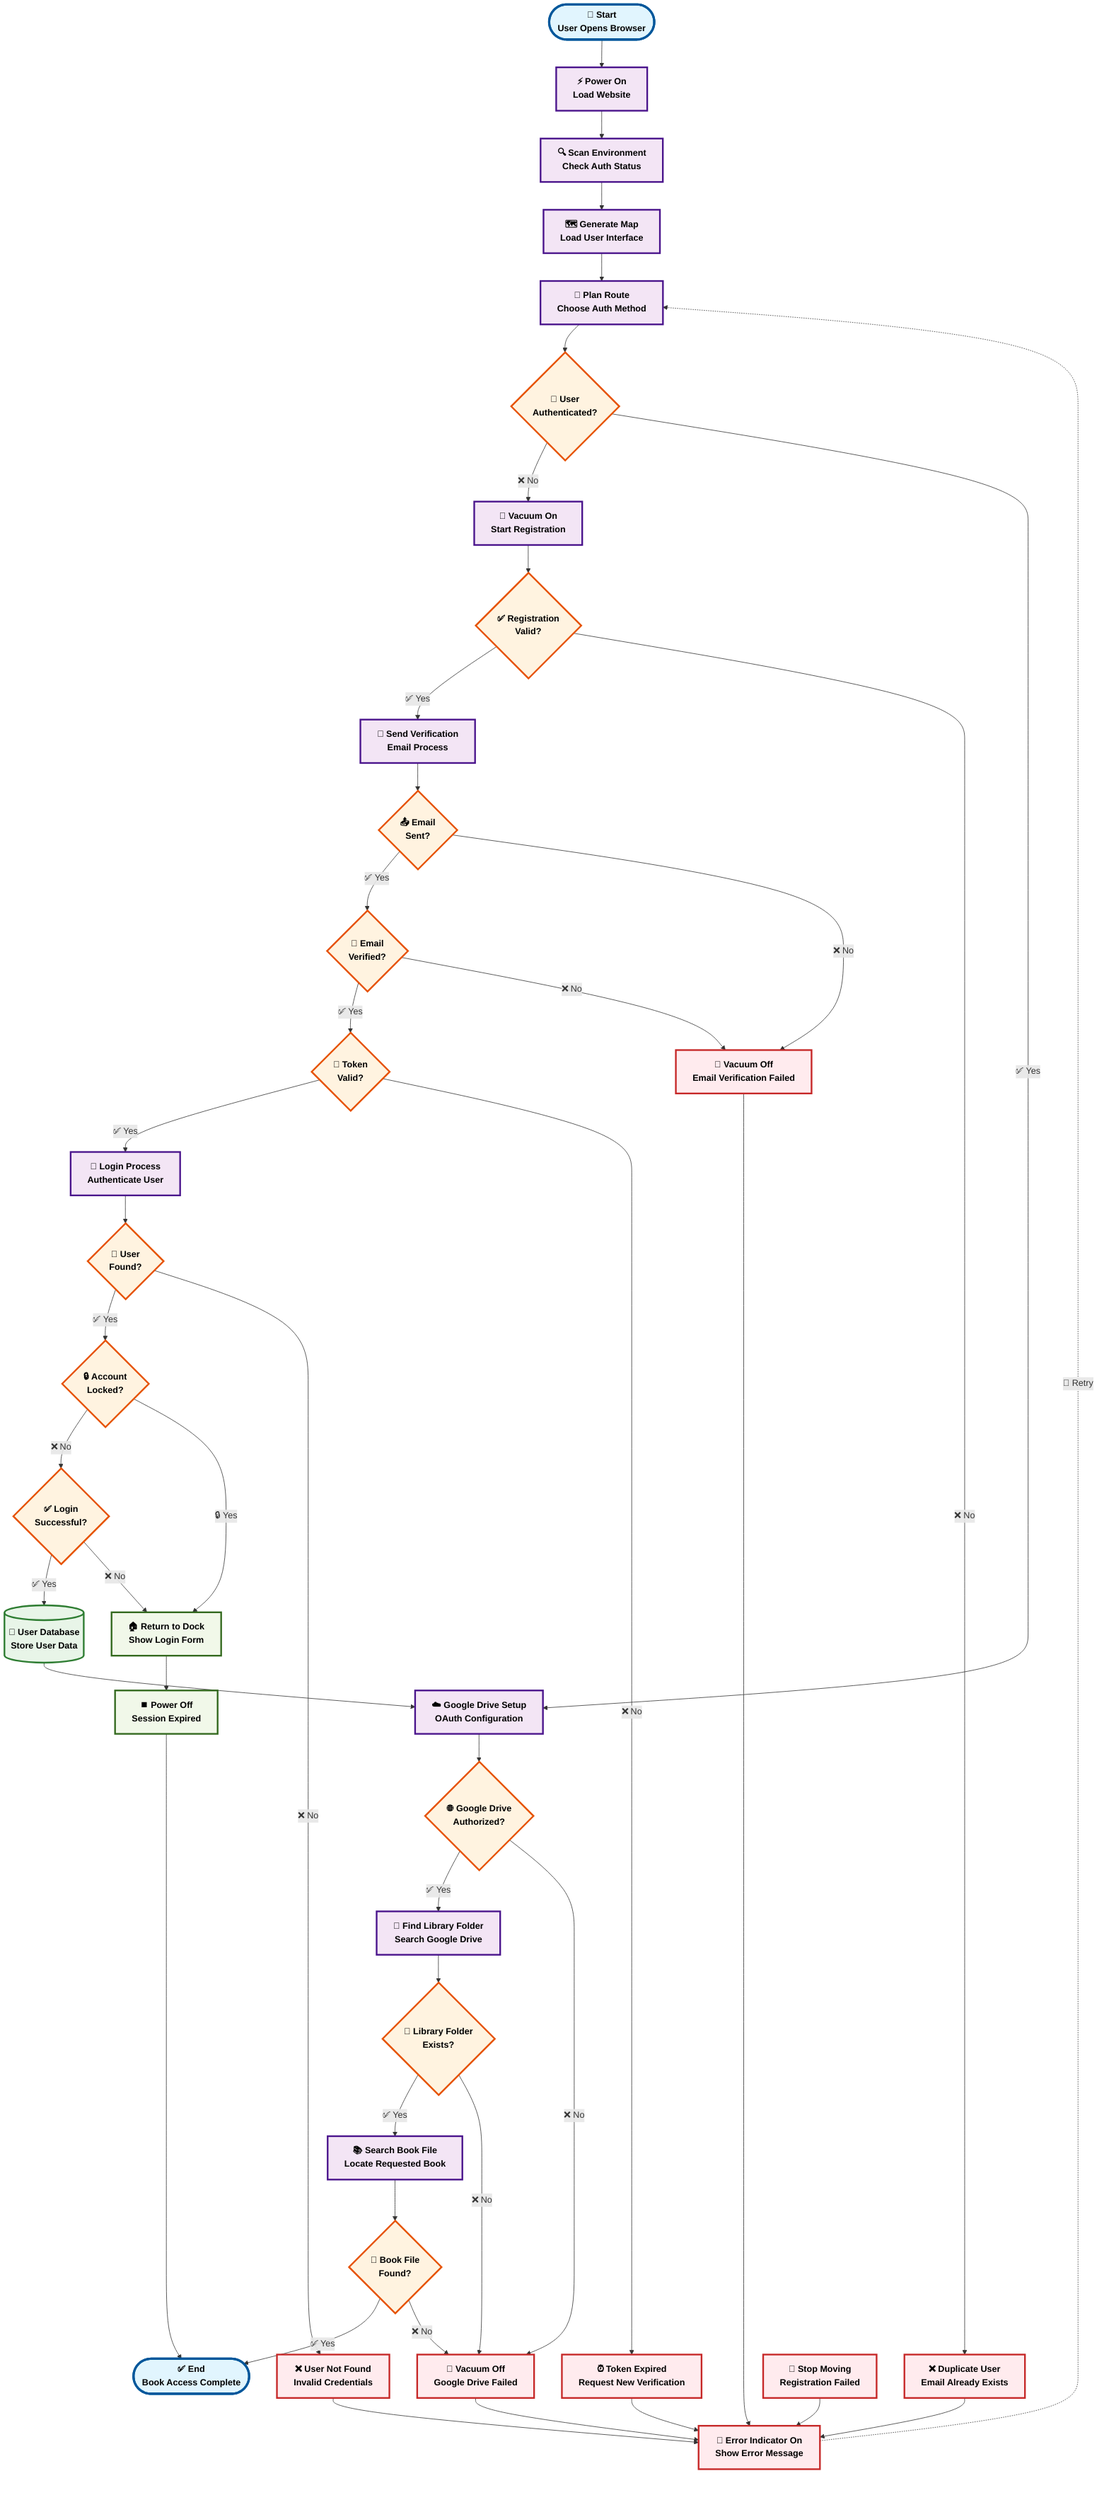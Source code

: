 flowchart TD
    %% Professional AndyLibrary User Process Flowchart
    %% Designed for management presentation
    
    %% Start/End Nodes
    START([🚀 Start<br/>User Opens Browser])
    END([✅ End<br/>Book Access Complete])
    
    %% Main Process Flow
    POWER_ON[⚡ Power On<br/>Load Website]
    SCAN_ENV[🔍 Scan Environment<br/>Check Auth Status]
    GEN_MAP[🗺️ Generate Map<br/>Load User Interface]
    PLAN_ROUTE[🎯 Plan Route<br/>Choose Auth Method]
    
    %% Authentication Decision
    AUTH_CHECK{🔐 User<br/>Authenticated?}
    
    %% Registration Flow
    VAC_ON[🔄 Vacuum On<br/>Start Registration]
    REG_VALID{✅ Registration<br/>Valid?}
    SEND_EMAIL[📧 Send Verification<br/>Email Process]
    EMAIL_SENT{📤 Email<br/>Sent?}
    VACUUM_FULL{📧 Email<br/>Verified?}
    TOKEN_VALID{🎫 Token<br/>Valid?}
    
    %% Login Flow  
    LOGIN_PROCESS[🔑 Login Process<br/>Authenticate User]
    USER_FOUND{👤 User<br/>Found?}
    BATTERY_LOW{🔒 Account<br/>Locked?}
    LOGIN_SUCCESS{✅ Login<br/>Successful?}
    
    %% Data Storage
    ROUTE[(💾 User Database<br/>Store User Data)]
    
    %% Google Drive Integration
    GDRIVE_SETUP[☁️ Google Drive Setup<br/>OAuth Configuration]
    GDRIVE_AUTH{🌐 Google Drive<br/>Authorized?}
    FIND_FOLDER[📁 Find Library Folder<br/>Search Google Drive]
    FOLDER_EXISTS{📂 Library Folder<br/>Exists?}
    BOOK_SEARCH[📚 Search Book File<br/>Locate Requested Book]
    FILE_FOUND{📖 Book File<br/>Found?}
    
    %% Error States
    ERROR_IND[🚨 Error Indicator On<br/>Show Error Message]
    DUPLICATE_USER[❌ Duplicate User<br/>Email Already Exists]
    VAC_OFF_1[🔴 Vacuum Off<br/>Email Verification Failed]
    TOKEN_EXPIRED[⏰ Token Expired<br/>Request New Verification]
    USER_NOT_FOUND[❌ User Not Found<br/>Invalid Credentials]
    VAC_OFF_2[🔴 Vacuum Off<br/>Google Drive Failed]
    STOP_MOVING[🛑 Stop Moving<br/>Registration Failed]
    
    %% Action States
    RETURN_DOCK[🏠 Return to Dock<br/>Show Login Form]
    POWER_OFF[⏹️ Power Off<br/>Session Expired]
    
    %% MAIN FLOW CONNECTIONS
    START --> POWER_ON
    POWER_ON --> SCAN_ENV
    SCAN_ENV --> GEN_MAP
    GEN_MAP --> PLAN_ROUTE
    PLAN_ROUTE --> AUTH_CHECK
    
    %% AUTHENTICATION DECISION
    AUTH_CHECK -->|❌ No| VAC_ON
    AUTH_CHECK -->|✅ Yes| GDRIVE_SETUP
    
    %% REGISTRATION FLOW
    VAC_ON --> REG_VALID
    REG_VALID -->|✅ Yes| SEND_EMAIL
    REG_VALID -->|❌ No| DUPLICATE_USER
    
    SEND_EMAIL --> EMAIL_SENT
    EMAIL_SENT -->|✅ Yes| VACUUM_FULL
    EMAIL_SENT -->|❌ No| VAC_OFF_1
    
    VACUUM_FULL -->|✅ Yes| TOKEN_VALID
    VACUUM_FULL -->|❌ No| VAC_OFF_1
    
    TOKEN_VALID -->|✅ Yes| LOGIN_PROCESS
    TOKEN_VALID -->|❌ No| TOKEN_EXPIRED
    
    %% LOGIN FLOW
    LOGIN_PROCESS --> USER_FOUND
    USER_FOUND -->|✅ Yes| BATTERY_LOW
    USER_FOUND -->|❌ No| USER_NOT_FOUND
    
    BATTERY_LOW -->|❌ No| LOGIN_SUCCESS
    BATTERY_LOW -->|🔒 Yes| RETURN_DOCK
    
    LOGIN_SUCCESS -->|✅ Yes| ROUTE
    LOGIN_SUCCESS -->|❌ No| RETURN_DOCK
    
    %% DATABASE STORAGE
    ROUTE --> GDRIVE_SETUP
    
    %% GOOGLE DRIVE FLOW
    GDRIVE_SETUP --> GDRIVE_AUTH
    GDRIVE_AUTH -->|✅ Yes| FIND_FOLDER
    GDRIVE_AUTH -->|❌ No| VAC_OFF_2
    
    FIND_FOLDER --> FOLDER_EXISTS
    FOLDER_EXISTS -->|✅ Yes| BOOK_SEARCH
    FOLDER_EXISTS -->|❌ No| VAC_OFF_2
    
    BOOK_SEARCH --> FILE_FOUND
    FILE_FOUND -->|✅ Yes| END
    FILE_FOUND -->|❌ No| VAC_OFF_2
    
    %% ACTION FLOW
    RETURN_DOCK --> POWER_OFF
    POWER_OFF --> END
    
    %% ERROR RECOVERY FLOWS
    DUPLICATE_USER --> ERROR_IND
    STOP_MOVING --> ERROR_IND
    VAC_OFF_1 --> ERROR_IND
    TOKEN_EXPIRED --> ERROR_IND
    USER_NOT_FOUND --> ERROR_IND
    VAC_OFF_2 --> ERROR_IND
    ERROR_IND -.->|🔄 Retry| PLAN_ROUTE
    
    %% PROFESSIONAL STYLING
    classDef startEndClass fill:#e1f5fe,stroke:#01579b,stroke-width:4px,color:#000,font-weight:bold
    classDef processClass fill:#f3e5f5,stroke:#4a148c,stroke-width:3px,color:#000,font-weight:bold
    classDef decisionClass fill:#fff3e0,stroke:#e65100,stroke-width:3px,color:#000,font-weight:bold
    classDef storageClass fill:#e8f5e8,stroke:#2e7d32,stroke-width:3px,color:#000,font-weight:bold
    classDef errorClass fill:#ffebee,stroke:#c62828,stroke-width:3px,color:#000,font-weight:bold
    classDef actionClass fill:#f1f8e9,stroke:#33691e,stroke-width:3px,color:#000,font-weight:bold
    
    %% APPLY STYLES
    class START,END startEndClass
    class POWER_ON,SCAN_ENV,GEN_MAP,PLAN_ROUTE,VAC_ON,SEND_EMAIL,LOGIN_PROCESS,GDRIVE_SETUP,FIND_FOLDER,BOOK_SEARCH processClass
    class AUTH_CHECK,REG_VALID,EMAIL_SENT,VACUUM_FULL,TOKEN_VALID,USER_FOUND,BATTERY_LOW,LOGIN_SUCCESS,GDRIVE_AUTH,FOLDER_EXISTS,FILE_FOUND decisionClass
    class ROUTE storageClass
    class ERROR_IND,DUPLICATE_USER,VAC_OFF_1,TOKEN_EXPIRED,USER_NOT_FOUND,VAC_OFF_2,STOP_MOVING errorClass
    class RETURN_DOCK,POWER_OFF actionClass